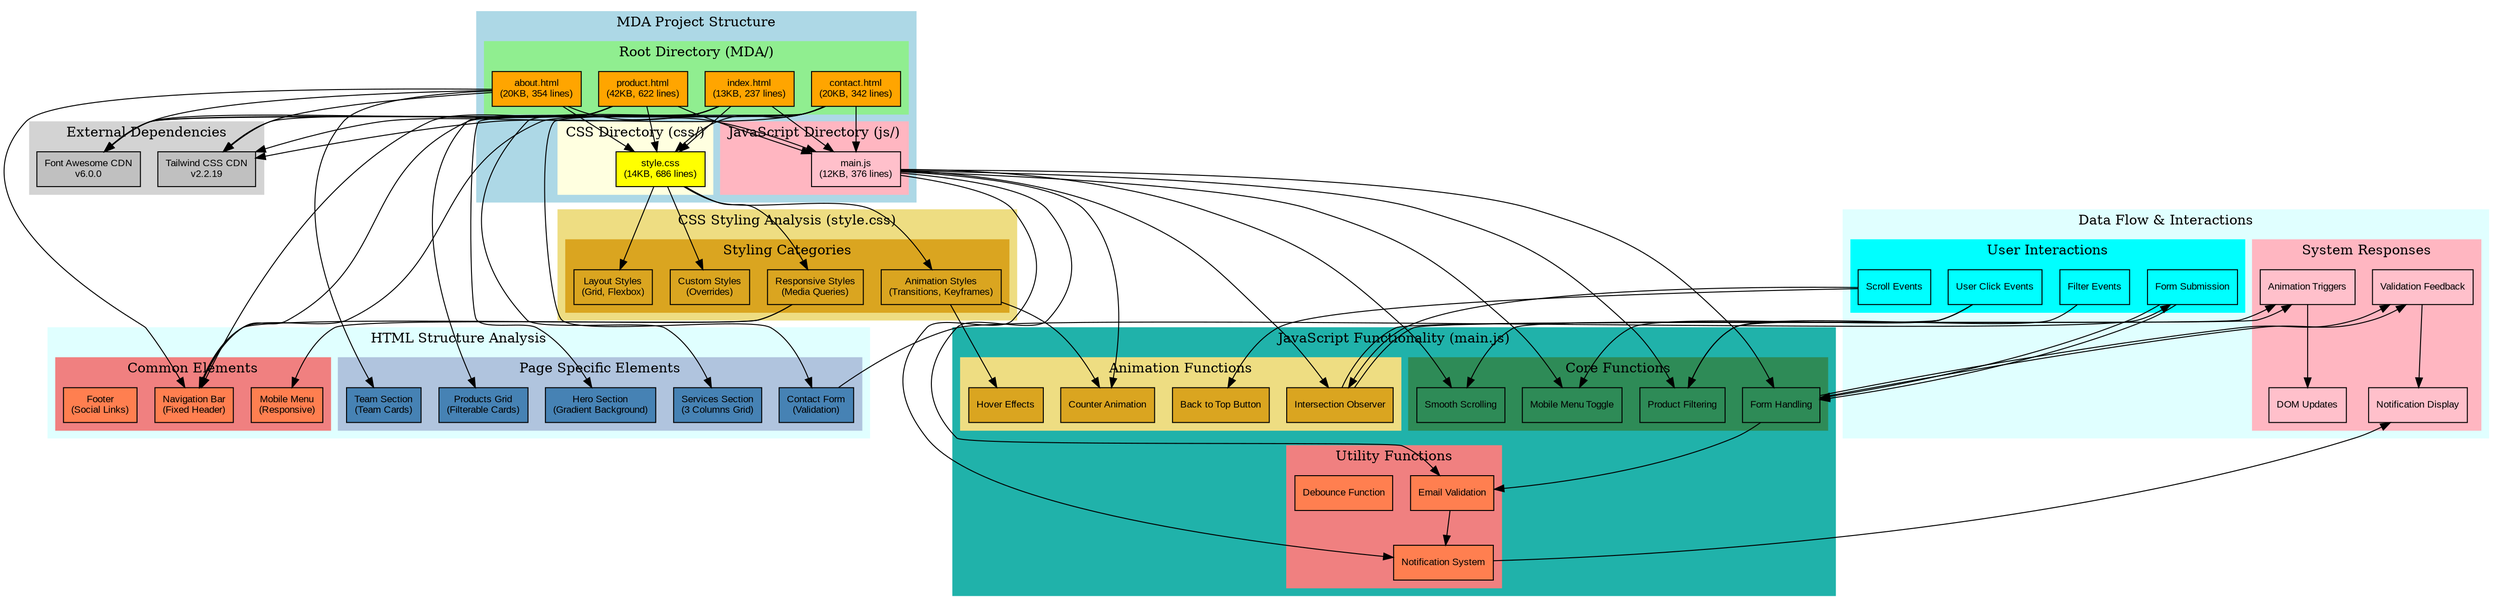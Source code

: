 digraph MDA_Technical_Architecture {
    // Graph settings
    rankdir=TB;
    node [shape=box, style=filled, fontname="Arial", fontsize=10];
    edge [fontname="Arial", fontsize=9];
    
    // Project Structure
    subgraph cluster_project {
        label="MDA Project Structure";
        style=filled;
        color=lightblue;
        
        // Root Directory
        subgraph cluster_root {
            label="Root Directory (MDA/)";
            style=filled;
            color=lightgreen;
            
            IndexHTML [label="index.html\n(13KB, 237 lines)", fillcolor=orange];
            ProductHTML [label="product.html\n(42KB, 622 lines)", fillcolor=orange];
            AboutHTML [label="about.html\n(20KB, 354 lines)", fillcolor=orange];
            ContactHTML [label="contact.html\n(20KB, 342 lines)", fillcolor=orange];
        }
        
        // CSS Directory
        subgraph cluster_css {
            label="CSS Directory (css/)";
            style=filled;
            color=lightyellow;
            
            StyleCSS [label="style.css\n(14KB, 686 lines)", fillcolor=yellow];
        }
        
        // JavaScript Directory
        subgraph cluster_js {
            label="JavaScript Directory (js/)";
            style=filled;
            color=lightpink;
            
            MainJS [label="main.js\n(12KB, 376 lines)", fillcolor=pink];
        }
    }
    
    // External Dependencies
    subgraph cluster_external {
        label="External Dependencies";
        style=filled;
        color=lightgray;
        
        TailwindCDN [label="Tailwind CSS CDN\nv2.2.19", fillcolor=gray];
        FontAwesomeCDN [label="Font Awesome CDN\nv6.0.0", fillcolor=gray];
    }
    
    // HTML Structure Analysis
    subgraph cluster_html_structure {
        label="HTML Structure Analysis";
        style=filled;
        color=lightcyan;
        
        // Common Elements
        subgraph cluster_common {
            label="Common Elements";
            style=filled;
            color=lightcoral;
            
            Navigation [label="Navigation Bar\n(Fixed Header)", fillcolor=coral];
            MobileMenu [label="Mobile Menu\n(Responsive)", fillcolor=coral];
            Footer [label="Footer\n(Social Links)", fillcolor=coral];
        }
        
        // Page Specific Elements
        subgraph cluster_pages {
            label="Page Specific Elements";
            style=filled;
            color=lightsteelblue;
            
            HeroSection [label="Hero Section\n(Gradient Background)", fillcolor=steelblue];
            ServicesSection [label="Services Section\n(3 Columns Grid)", fillcolor=steelblue];
            ProductsGrid [label="Products Grid\n(Filterable Cards)", fillcolor=steelblue];
            TeamSection [label="Team Section\n(Team Cards)", fillcolor=steelblue];
            ContactForm [label="Contact Form\n(Validation)", fillcolor=steelblue];
        }
    }
    
    // JavaScript Functionality
    subgraph cluster_js_functionality {
        label="JavaScript Functionality (main.js)";
        style=filled;
        color=lightseagreen;
        
        // Core Functions
        subgraph cluster_core_functions {
            label="Core Functions";
            style=filled;
            color=seagreen;
            
            MobileMenuToggle [label="Mobile Menu Toggle", fillcolor=seagreen];
            ProductFilter [label="Product Filtering", fillcolor=seagreen];
            SmoothScroll [label="Smooth Scrolling", fillcolor=seagreen];
            FormHandling [label="Form Handling", fillcolor=seagreen];
        }
        
        // Animation Functions
        subgraph cluster_animation {
            label="Animation Functions";
            style=filled;
            color=lightgoldenrod;
            
            IntersectionObserver [label="Intersection Observer", fillcolor=goldenrod];
            CounterAnimation [label="Counter Animation", fillcolor=goldenrod];
            HoverEffects [label="Hover Effects", fillcolor=goldenrod];
            BackToTop [label="Back to Top Button", fillcolor=goldenrod];
        }
        
        // Utility Functions
        subgraph cluster_utilities {
            label="Utility Functions";
            style=filled;
            color=lightcoral;
            
            EmailValidation [label="Email Validation", fillcolor=coral];
            NotificationSystem [label="Notification System", fillcolor=coral];
            DebounceFunction [label="Debounce Function", fillcolor=coral];
        }
    }
    
    // CSS Styling Analysis
    subgraph cluster_css_analysis {
        label="CSS Styling Analysis (style.css)";
        style=filled;
        color=lightgoldenrod;
        
        // Styling Categories
        subgraph cluster_styling {
            label="Styling Categories";
            style=filled;
            color=goldenrod;
            
            LayoutCSS [label="Layout Styles\n(Grid, Flexbox)", fillcolor=goldenrod];
            AnimationCSS [label="Animation Styles\n(Transitions, Keyframes)", fillcolor=goldenrod];
            ResponsiveCSS [label="Responsive Styles\n(Media Queries)", fillcolor=goldenrod];
            CustomCSS [label="Custom Styles\n(Overrides)", fillcolor=goldenrod];
        }
    }
    
    // Data Flow
    subgraph cluster_data_flow {
        label="Data Flow & Interactions";
        style=filled;
        color=lightcyan;
        
        // User Interactions
        subgraph cluster_interactions {
            label="User Interactions";
            style=filled;
            color=cyan;
            
            UserClick [label="User Click Events", fillcolor=cyan];
            FormSubmission [label="Form Submission", fillcolor=cyan];
            ScrollEvents [label="Scroll Events", fillcolor=cyan];
            FilterEvents [label="Filter Events", fillcolor=cyan];
        }
        
        // System Responses
        subgraph cluster_responses {
            label="System Responses";
            style=filled;
            color=lightpink;
            
            DOMUpdates [label="DOM Updates", fillcolor=pink];
            ValidationFeedback [label="Validation Feedback", fillcolor=pink];
            AnimationTriggers [label="Animation Triggers", fillcolor=pink];
            NotificationDisplay [label="Notification Display", fillcolor=pink];
        }
    }
    
    // Connections - File Dependencies
    IndexHTML -> StyleCSS;
    ProductHTML -> StyleCSS;
    AboutHTML -> StyleCSS;
    ContactHTML -> StyleCSS;
    
    IndexHTML -> MainJS;
    ProductHTML -> MainJS;
    AboutHTML -> MainJS;
    ContactHTML -> MainJS;
    
    // External Dependencies
    IndexHTML -> TailwindCDN;
    ProductHTML -> TailwindCDN;
    AboutHTML -> TailwindCDN;
    ContactHTML -> TailwindCDN;
    
    IndexHTML -> FontAwesomeCDN;
    ProductHTML -> FontAwesomeCDN;
    AboutHTML -> FontAwesomeCDN;
    ContactHTML -> FontAwesomeCDN;
    
    // HTML Structure Dependencies
    IndexHTML -> Navigation;
    ProductHTML -> Navigation;
    AboutHTML -> Navigation;
    ContactHTML -> Navigation;
    
    IndexHTML -> HeroSection;
    IndexHTML -> ServicesSection;
    ProductHTML -> ProductsGrid;
    AboutHTML -> TeamSection;
    ContactHTML -> ContactForm;
    
    // JavaScript Functionality Dependencies
    MainJS -> MobileMenuToggle;
    MainJS -> ProductFilter;
    MainJS -> SmoothScroll;
    MainJS -> FormHandling;
    MainJS -> IntersectionObserver;
    MainJS -> CounterAnimation;
    MainJS -> EmailValidation;
    MainJS -> NotificationSystem;
    
    // CSS Styling Dependencies
    StyleCSS -> LayoutCSS;
    StyleCSS -> AnimationCSS;
    StyleCSS -> ResponsiveCSS;
    StyleCSS -> CustomCSS;
    
    // Data Flow Connections
    UserClick -> MobileMenuToggle;
    UserClick -> ProductFilter;
    UserClick -> SmoothScroll;
    FormSubmission -> FormHandling;
    ScrollEvents -> IntersectionObserver;
    ScrollEvents -> BackToTop;
    FilterEvents -> ProductFilter;
    
    FormHandling -> EmailValidation;
    FormHandling -> ValidationFeedback;
    EmailValidation -> NotificationSystem;
    NotificationSystem -> NotificationDisplay;
    IntersectionObserver -> AnimationTriggers;
    AnimationTriggers -> DOMUpdates;
    
    // Responsive Design
    ResponsiveCSS -> MobileMenu;
    ResponsiveCSS -> Navigation;
    
    // Animation System
    AnimationCSS -> HoverEffects;
    AnimationCSS -> CounterAnimation;
    IntersectionObserver -> AnimationTriggers;
    
    // Form Processing
    ContactForm -> FormSubmission;
    FormSubmission -> FormHandling;
    FormHandling -> ValidationFeedback;
    ValidationFeedback -> NotificationDisplay;
} 